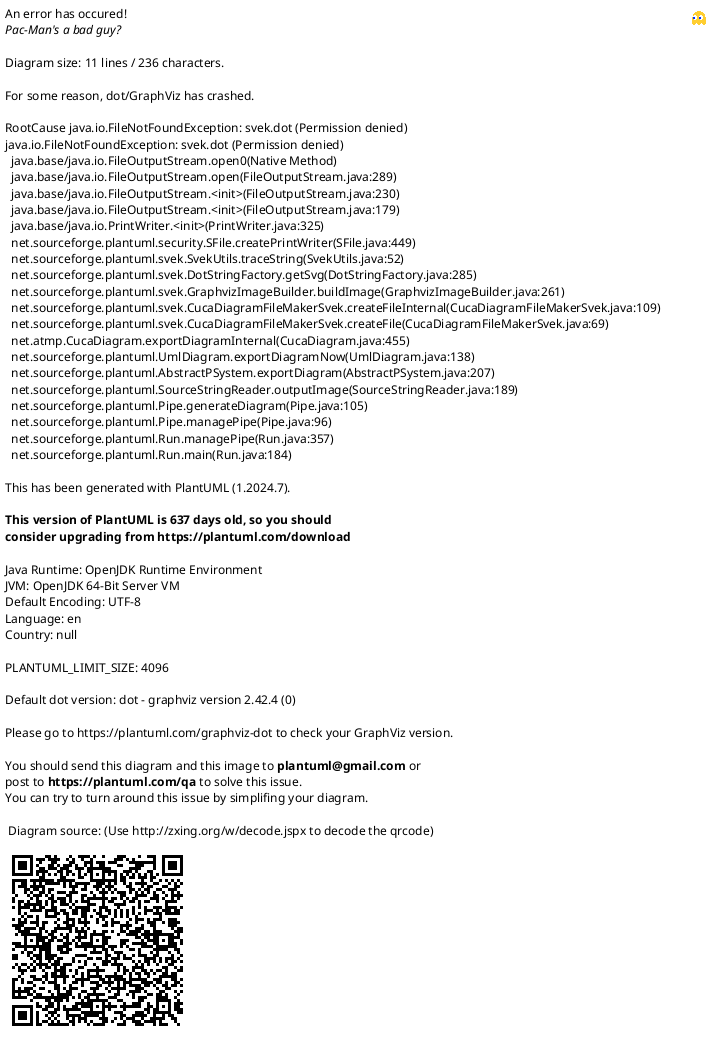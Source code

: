 {
  "sha1": "350wlp2523yds5ix3imm8ypbmcgyv0y",
  "insertion": {
    "when": "2024-05-30T20:48:20.186Z",
    "url": "https://github.com/plantuml/plantuml/issues/207",
    "user": "plantuml@gmail.com"
  }
}
@startuml
!pragma svek_trace on
left to right direction

node "storage" as storage {
    [some processing] --> [storage writer]
}

note top of [some processing] : top io.Writer
note bottom of [storage writer] : bottom io.Writer
@enduml

